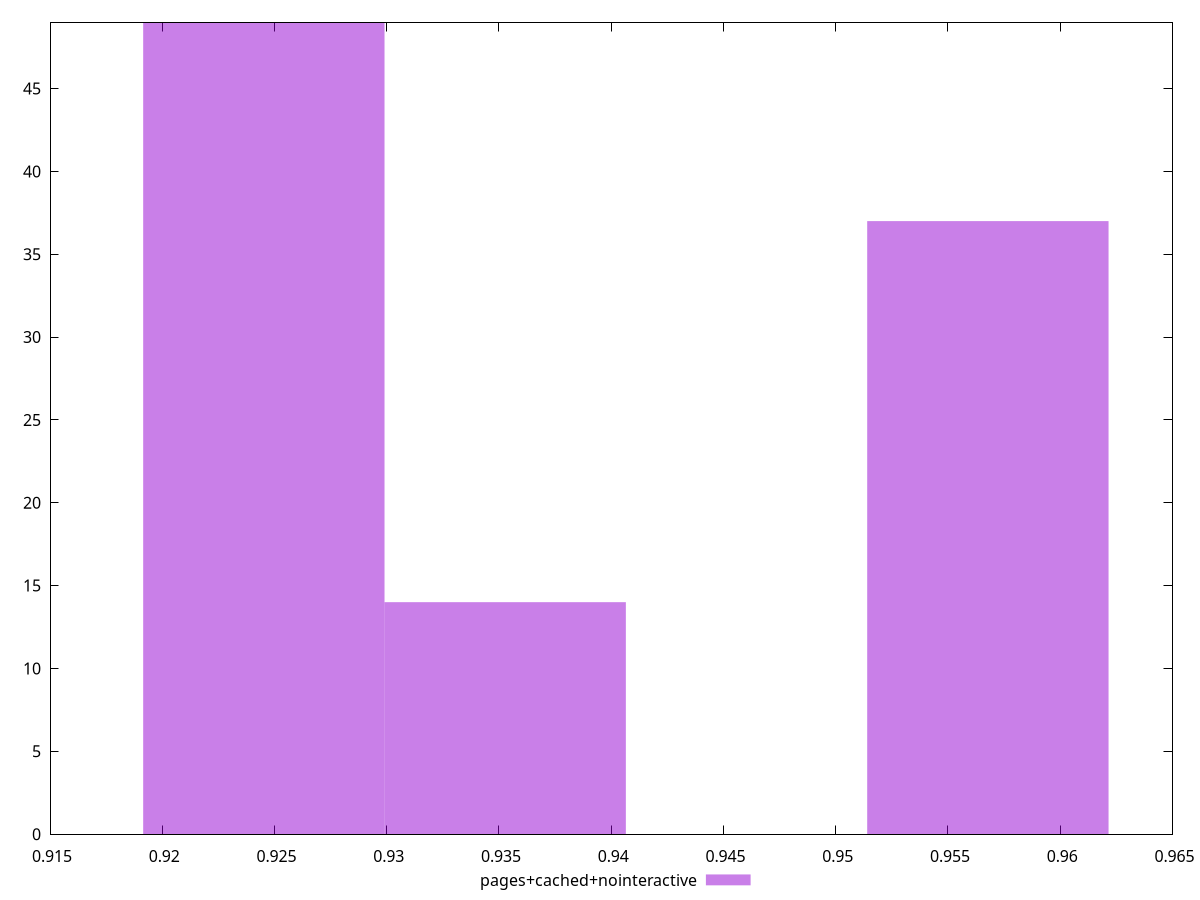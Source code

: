 $_pagesCachedNointeractive <<EOF
0.956776206270515 37
0.9245253229130819 49
0.9352756173655596 14
EOF
set key outside below
set terminal pngcairo
set output "report_00006_2020-11-02T20-21-41.718Z/first-contentful-paint/pages+cached+nointeractive//hist.png"
set yrange [0:49]
set boxwidth 0.010750294452477696
set style fill transparent solid 0.5 noborder
plot $_pagesCachedNointeractive title "pages+cached+nointeractive" with boxes ,